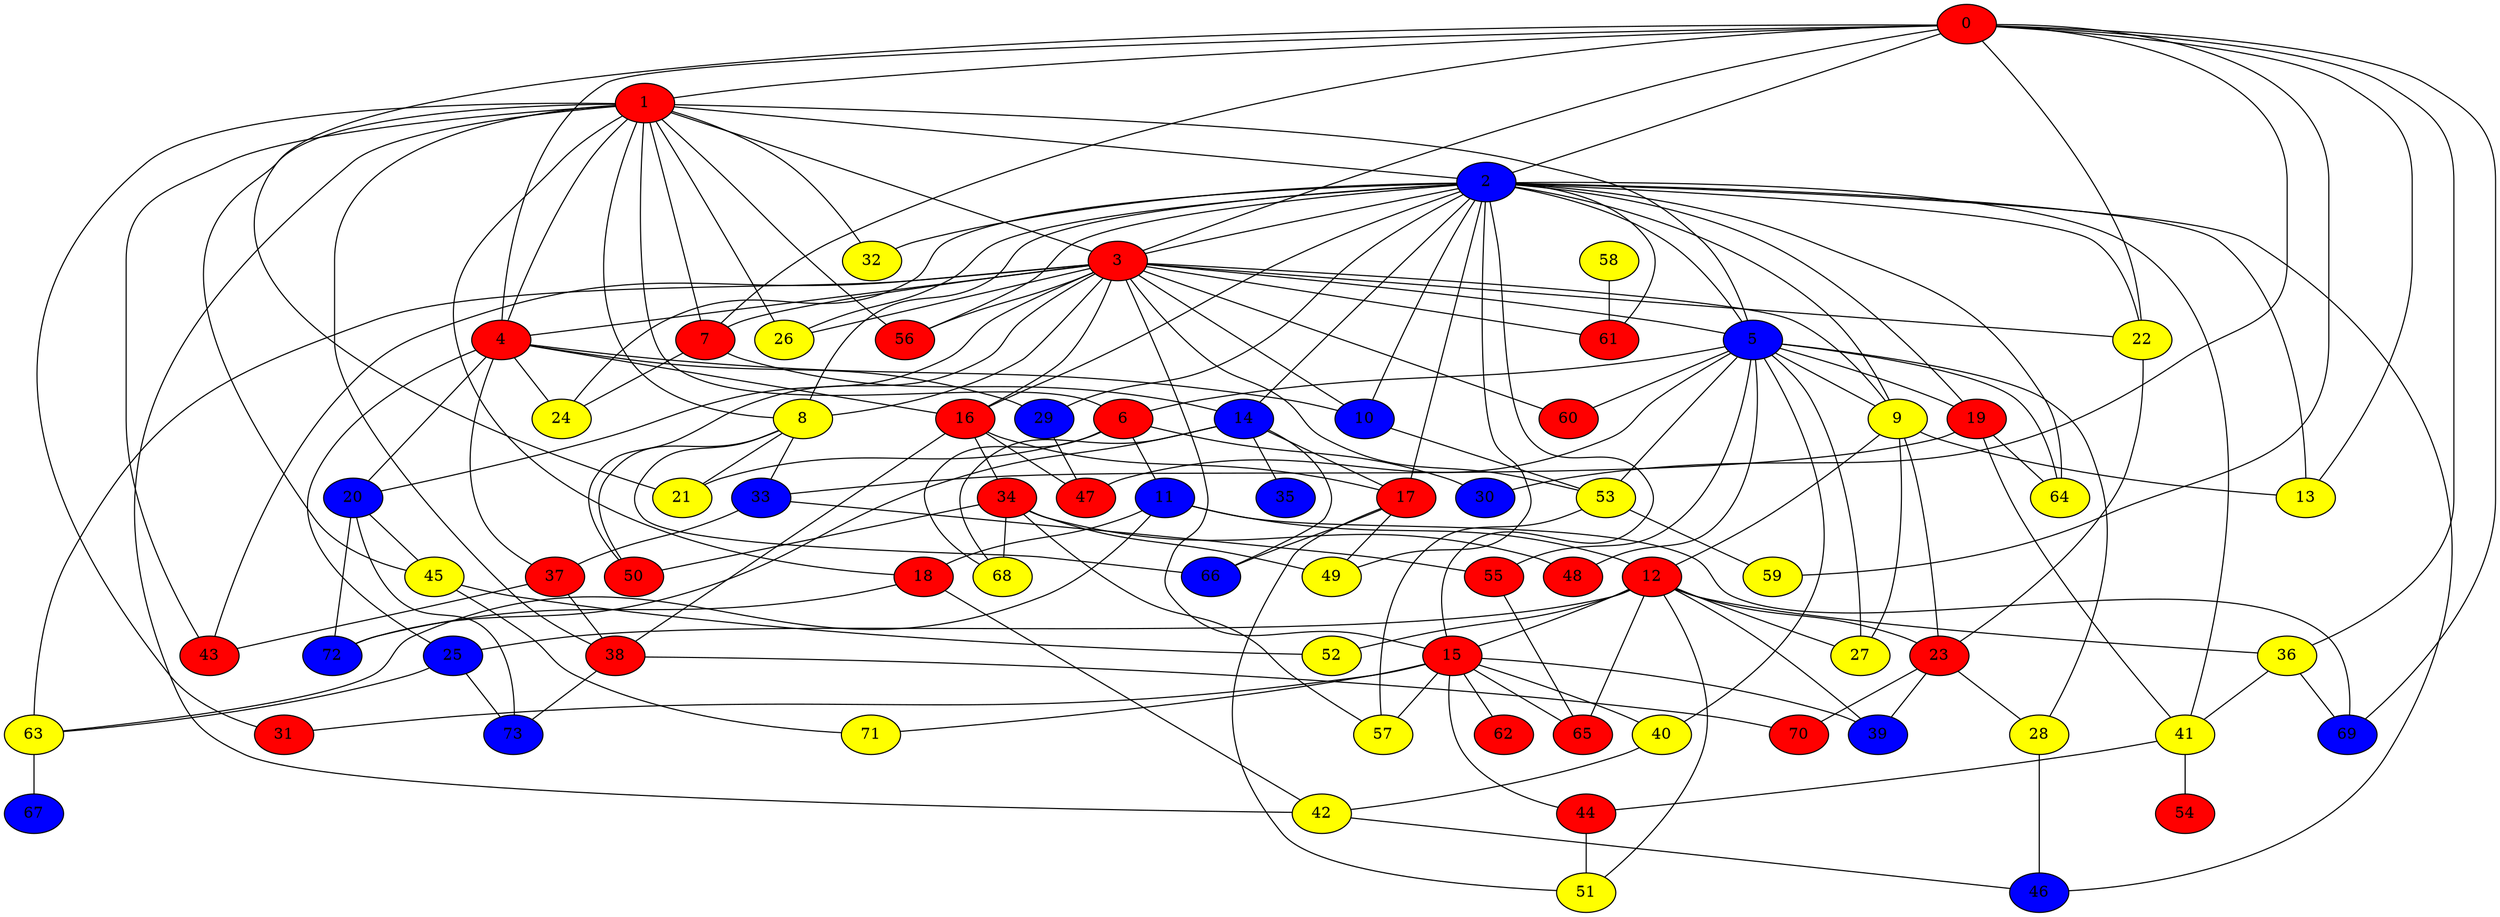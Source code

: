 graph {
0 [style = filled fillcolor = red];
1 [style = filled fillcolor = red];
2 [style = filled fillcolor = blue];
3 [style = filled fillcolor = red];
4 [style = filled fillcolor = red];
5 [style = filled fillcolor = blue];
6 [style = filled fillcolor = red];
7 [style = filled fillcolor = red];
8 [style = filled fillcolor = yellow];
9 [style = filled fillcolor = yellow];
10 [style = filled fillcolor = blue];
11 [style = filled fillcolor = blue];
12 [style = filled fillcolor = red];
13 [style = filled fillcolor = yellow];
14 [style = filled fillcolor = blue];
15 [style = filled fillcolor = red];
16 [style = filled fillcolor = red];
17 [style = filled fillcolor = red];
18 [style = filled fillcolor = red];
19 [style = filled fillcolor = red];
20 [style = filled fillcolor = blue];
21 [style = filled fillcolor = yellow];
22 [style = filled fillcolor = yellow];
23 [style = filled fillcolor = red];
24 [style = filled fillcolor = yellow];
25 [style = filled fillcolor = blue];
26 [style = filled fillcolor = yellow];
27 [style = filled fillcolor = yellow];
28 [style = filled fillcolor = yellow];
29 [style = filled fillcolor = blue];
30 [style = filled fillcolor = blue];
31 [style = filled fillcolor = red];
32 [style = filled fillcolor = yellow];
33 [style = filled fillcolor = blue];
34 [style = filled fillcolor = red];
35 [style = filled fillcolor = blue];
36 [style = filled fillcolor = yellow];
37 [style = filled fillcolor = red];
38 [style = filled fillcolor = red];
39 [style = filled fillcolor = blue];
40 [style = filled fillcolor = yellow];
41 [style = filled fillcolor = yellow];
42 [style = filled fillcolor = yellow];
43 [style = filled fillcolor = red];
44 [style = filled fillcolor = red];
45 [style = filled fillcolor = yellow];
46 [style = filled fillcolor = blue];
47 [style = filled fillcolor = red];
48 [style = filled fillcolor = red];
49 [style = filled fillcolor = yellow];
50 [style = filled fillcolor = red];
51 [style = filled fillcolor = yellow];
52 [style = filled fillcolor = yellow];
53 [style = filled fillcolor = yellow];
54 [style = filled fillcolor = red];
55 [style = filled fillcolor = red];
56 [style = filled fillcolor = red];
57 [style = filled fillcolor = yellow];
58 [style = filled fillcolor = yellow];
59 [style = filled fillcolor = yellow];
60 [style = filled fillcolor = red];
61 [style = filled fillcolor = red];
62 [style = filled fillcolor = red];
63 [style = filled fillcolor = yellow];
64 [style = filled fillcolor = yellow];
65 [style = filled fillcolor = red];
66 [style = filled fillcolor = blue];
67 [style = filled fillcolor = blue];
68 [style = filled fillcolor = yellow];
69 [style = filled fillcolor = blue];
70 [style = filled fillcolor = red];
71 [style = filled fillcolor = yellow];
72 [style = filled fillcolor = blue];
73 [style = filled fillcolor = blue];
0 -- 1;
0 -- 4;
0 -- 3;
0 -- 2;
0 -- 7;
0 -- 13;
0 -- 21;
0 -- 22;
0 -- 30;
0 -- 36;
0 -- 59;
0 -- 69;
1 -- 2;
1 -- 3;
1 -- 4;
1 -- 5;
1 -- 6;
1 -- 7;
1 -- 8;
1 -- 18;
1 -- 26;
1 -- 31;
1 -- 32;
1 -- 38;
1 -- 42;
1 -- 43;
1 -- 45;
1 -- 56;
2 -- 3;
2 -- 5;
2 -- 8;
2 -- 9;
2 -- 10;
2 -- 13;
2 -- 14;
2 -- 15;
2 -- 16;
2 -- 17;
2 -- 19;
2 -- 22;
2 -- 24;
2 -- 26;
2 -- 29;
2 -- 32;
2 -- 41;
2 -- 46;
2 -- 49;
2 -- 56;
2 -- 61;
2 -- 64;
3 -- 4;
3 -- 5;
3 -- 7;
3 -- 8;
3 -- 9;
3 -- 10;
3 -- 15;
3 -- 16;
3 -- 20;
3 -- 22;
3 -- 26;
3 -- 43;
3 -- 50;
3 -- 53;
3 -- 56;
3 -- 60;
3 -- 61;
3 -- 63;
4 -- 10;
4 -- 16;
4 -- 20;
4 -- 24;
4 -- 25;
4 -- 29;
4 -- 37;
5 -- 6;
5 -- 9;
5 -- 19;
5 -- 27;
5 -- 28;
5 -- 40;
5 -- 47;
5 -- 48;
5 -- 53;
5 -- 55;
5 -- 60;
5 -- 64;
6 -- 11;
6 -- 21;
6 -- 30;
6 -- 68;
7 -- 14;
7 -- 24;
8 -- 21;
8 -- 33;
8 -- 50;
8 -- 66;
9 -- 12;
9 -- 13;
9 -- 23;
9 -- 27;
10 -- 53;
11 -- 12;
11 -- 18;
11 -- 63;
11 -- 69;
12 -- 15;
12 -- 23;
12 -- 25;
12 -- 27;
12 -- 36;
12 -- 39;
12 -- 51;
12 -- 52;
12 -- 65;
14 -- 17;
14 -- 35;
14 -- 66;
14 -- 68;
14 -- 72;
15 -- 31;
15 -- 39;
15 -- 40;
15 -- 44;
15 -- 57;
15 -- 62;
15 -- 65;
15 -- 71;
16 -- 17;
16 -- 34;
16 -- 38;
16 -- 47;
17 -- 49;
17 -- 51;
17 -- 66;
18 -- 42;
18 -- 72;
19 -- 33;
19 -- 41;
19 -- 64;
20 -- 45;
20 -- 72;
20 -- 73;
22 -- 23;
23 -- 28;
23 -- 39;
23 -- 70;
25 -- 63;
25 -- 73;
28 -- 46;
29 -- 47;
33 -- 37;
33 -- 55;
34 -- 48;
34 -- 49;
34 -- 50;
34 -- 57;
34 -- 68;
36 -- 41;
36 -- 69;
37 -- 38;
37 -- 43;
38 -- 70;
38 -- 73;
40 -- 42;
41 -- 44;
41 -- 54;
42 -- 46;
44 -- 51;
45 -- 52;
45 -- 71;
53 -- 57;
53 -- 59;
55 -- 65;
58 -- 61;
63 -- 67;
}
